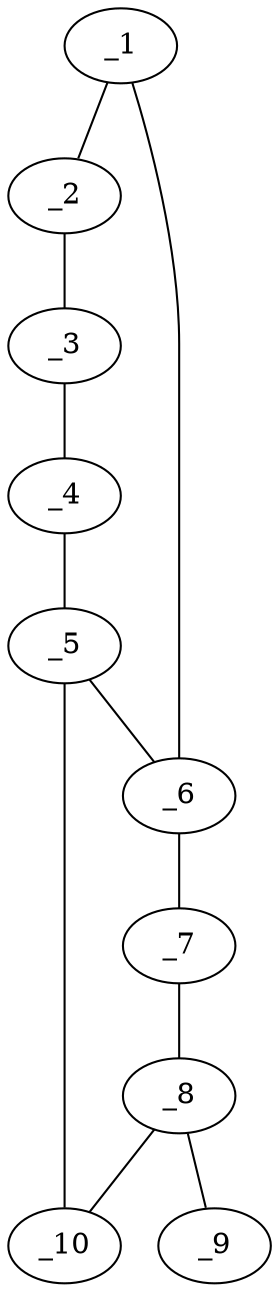 graph molid631808 {
	_1	 [charge=0,
		chem=1,
		symbol="C  ",
		x="2.866",
		y="-1"];
	_2	 [charge=0,
		chem=1,
		symbol="C  ",
		x=2,
		y="-0.5"];
	_1 -- _2	 [valence=1];
	_6	 [charge=0,
		chem=1,
		symbol="C  ",
		x="3.7321",
		y="-0.5"];
	_1 -- _6	 [valence=1];
	_3	 [charge=0,
		chem=1,
		symbol="C  ",
		x=2,
		y="0.5"];
	_2 -- _3	 [valence=1];
	_4	 [charge=0,
		chem=1,
		symbol="C  ",
		x="2.866",
		y=1];
	_3 -- _4	 [valence=1];
	_5	 [charge=0,
		chem=1,
		symbol="C  ",
		x="3.7321",
		y="0.5"];
	_4 -- _5	 [valence=1];
	_5 -- _6	 [valence=1];
	_10	 [charge=0,
		chem=2,
		symbol="O  ",
		x="4.6831",
		y="0.809"];
	_5 -- _10	 [valence=1];
	_7	 [charge=0,
		chem=2,
		symbol="O  ",
		x="4.6831",
		y="-0.809"];
	_6 -- _7	 [valence=1];
	_8	 [charge=0,
		chem=1,
		symbol="C  ",
		x="5.2709",
		y=0];
	_7 -- _8	 [valence=1];
	_9	 [charge=0,
		chem=5,
		symbol="S  ",
		x="6.2709",
		y=0];
	_8 -- _9	 [valence=2];
	_8 -- _10	 [valence=1];
}
